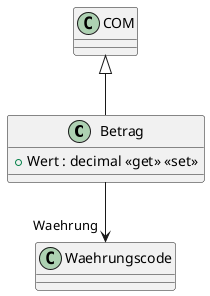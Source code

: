 @startuml
class Betrag {
    + Wert : decimal <<get>> <<set>>
}
COM <|-- Betrag
Betrag --> "Waehrung" Waehrungscode
@enduml
